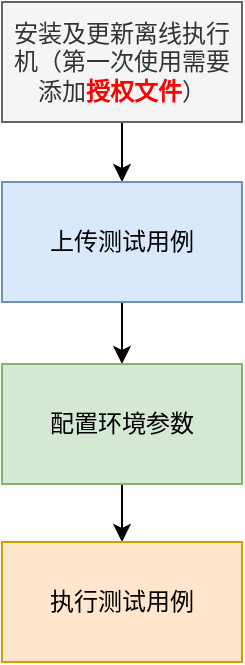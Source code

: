 <mxfile version="14.6.13" type="github">
  <diagram id="KurNlbq6RuvW-whZrr8H" name="第 1 页">
    <mxGraphModel dx="1205" dy="618" grid="1" gridSize="10" guides="1" tooltips="1" connect="1" arrows="1" fold="1" page="1" pageScale="1" pageWidth="827" pageHeight="1169" math="0" shadow="0">
      <root>
        <mxCell id="0" />
        <mxCell id="1" parent="0" />
        <mxCell id="bgZHBFGTuroAZLbvqYEN-7" style="edgeStyle=orthogonalEdgeStyle;rounded=0;orthogonalLoop=1;jettySize=auto;html=1;entryX=0.5;entryY=0;entryDx=0;entryDy=0;" edge="1" parent="1" source="bgZHBFGTuroAZLbvqYEN-1" target="bgZHBFGTuroAZLbvqYEN-4">
          <mxGeometry relative="1" as="geometry" />
        </mxCell>
        <mxCell id="bgZHBFGTuroAZLbvqYEN-1" value="安装及更新离线执行机（第一次使用需要添加&lt;b&gt;&lt;font color=&quot;#ff0000&quot;&gt;授权文件&lt;/font&gt;&lt;/b&gt;）" style="rounded=0;whiteSpace=wrap;html=1;fillColor=#f5f5f5;strokeColor=#666666;fontColor=#333333;" vertex="1" parent="1">
          <mxGeometry x="80" y="200" width="120" height="60" as="geometry" />
        </mxCell>
        <mxCell id="bgZHBFGTuroAZLbvqYEN-8" style="edgeStyle=orthogonalEdgeStyle;rounded=0;orthogonalLoop=1;jettySize=auto;html=1;exitX=0.5;exitY=1;exitDx=0;exitDy=0;entryX=0.5;entryY=0;entryDx=0;entryDy=0;" edge="1" parent="1" source="bgZHBFGTuroAZLbvqYEN-4" target="bgZHBFGTuroAZLbvqYEN-5">
          <mxGeometry relative="1" as="geometry" />
        </mxCell>
        <mxCell id="bgZHBFGTuroAZLbvqYEN-4" value="上传测试用例" style="rounded=0;whiteSpace=wrap;html=1;fillColor=#dae8fc;strokeColor=#6c8ebf;" vertex="1" parent="1">
          <mxGeometry x="80" y="290" width="120" height="60" as="geometry" />
        </mxCell>
        <mxCell id="bgZHBFGTuroAZLbvqYEN-9" value="" style="edgeStyle=orthogonalEdgeStyle;rounded=0;orthogonalLoop=1;jettySize=auto;html=1;" edge="1" parent="1" source="bgZHBFGTuroAZLbvqYEN-5" target="bgZHBFGTuroAZLbvqYEN-6">
          <mxGeometry relative="1" as="geometry" />
        </mxCell>
        <mxCell id="bgZHBFGTuroAZLbvqYEN-5" value="配置环境参数" style="rounded=0;whiteSpace=wrap;html=1;fillColor=#d5e8d4;strokeColor=#82b366;" vertex="1" parent="1">
          <mxGeometry x="80" y="381" width="120" height="60" as="geometry" />
        </mxCell>
        <mxCell id="bgZHBFGTuroAZLbvqYEN-6" value="执行测试用例" style="rounded=0;whiteSpace=wrap;html=1;fillColor=#ffe6cc;strokeColor=#d79b00;" vertex="1" parent="1">
          <mxGeometry x="80" y="470" width="120" height="60" as="geometry" />
        </mxCell>
      </root>
    </mxGraphModel>
  </diagram>
</mxfile>
